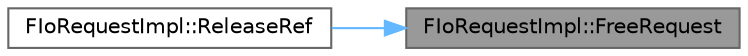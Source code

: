 digraph "FIoRequestImpl::FreeRequest"
{
 // INTERACTIVE_SVG=YES
 // LATEX_PDF_SIZE
  bgcolor="transparent";
  edge [fontname=Helvetica,fontsize=10,labelfontname=Helvetica,labelfontsize=10];
  node [fontname=Helvetica,fontsize=10,shape=box,height=0.2,width=0.4];
  rankdir="RL";
  Node1 [id="Node000001",label="FIoRequestImpl::FreeRequest",height=0.2,width=0.4,color="gray40", fillcolor="grey60", style="filled", fontcolor="black",tooltip=" "];
  Node1 -> Node2 [id="edge1_Node000001_Node000002",dir="back",color="steelblue1",style="solid",tooltip=" "];
  Node2 [id="Node000002",label="FIoRequestImpl::ReleaseRef",height=0.2,width=0.4,color="grey40", fillcolor="white", style="filled",URL="$d2/ddd/classFIoRequestImpl.html#a3ef049d6f97a97d53e20a114ded7665b",tooltip=" "];
}
